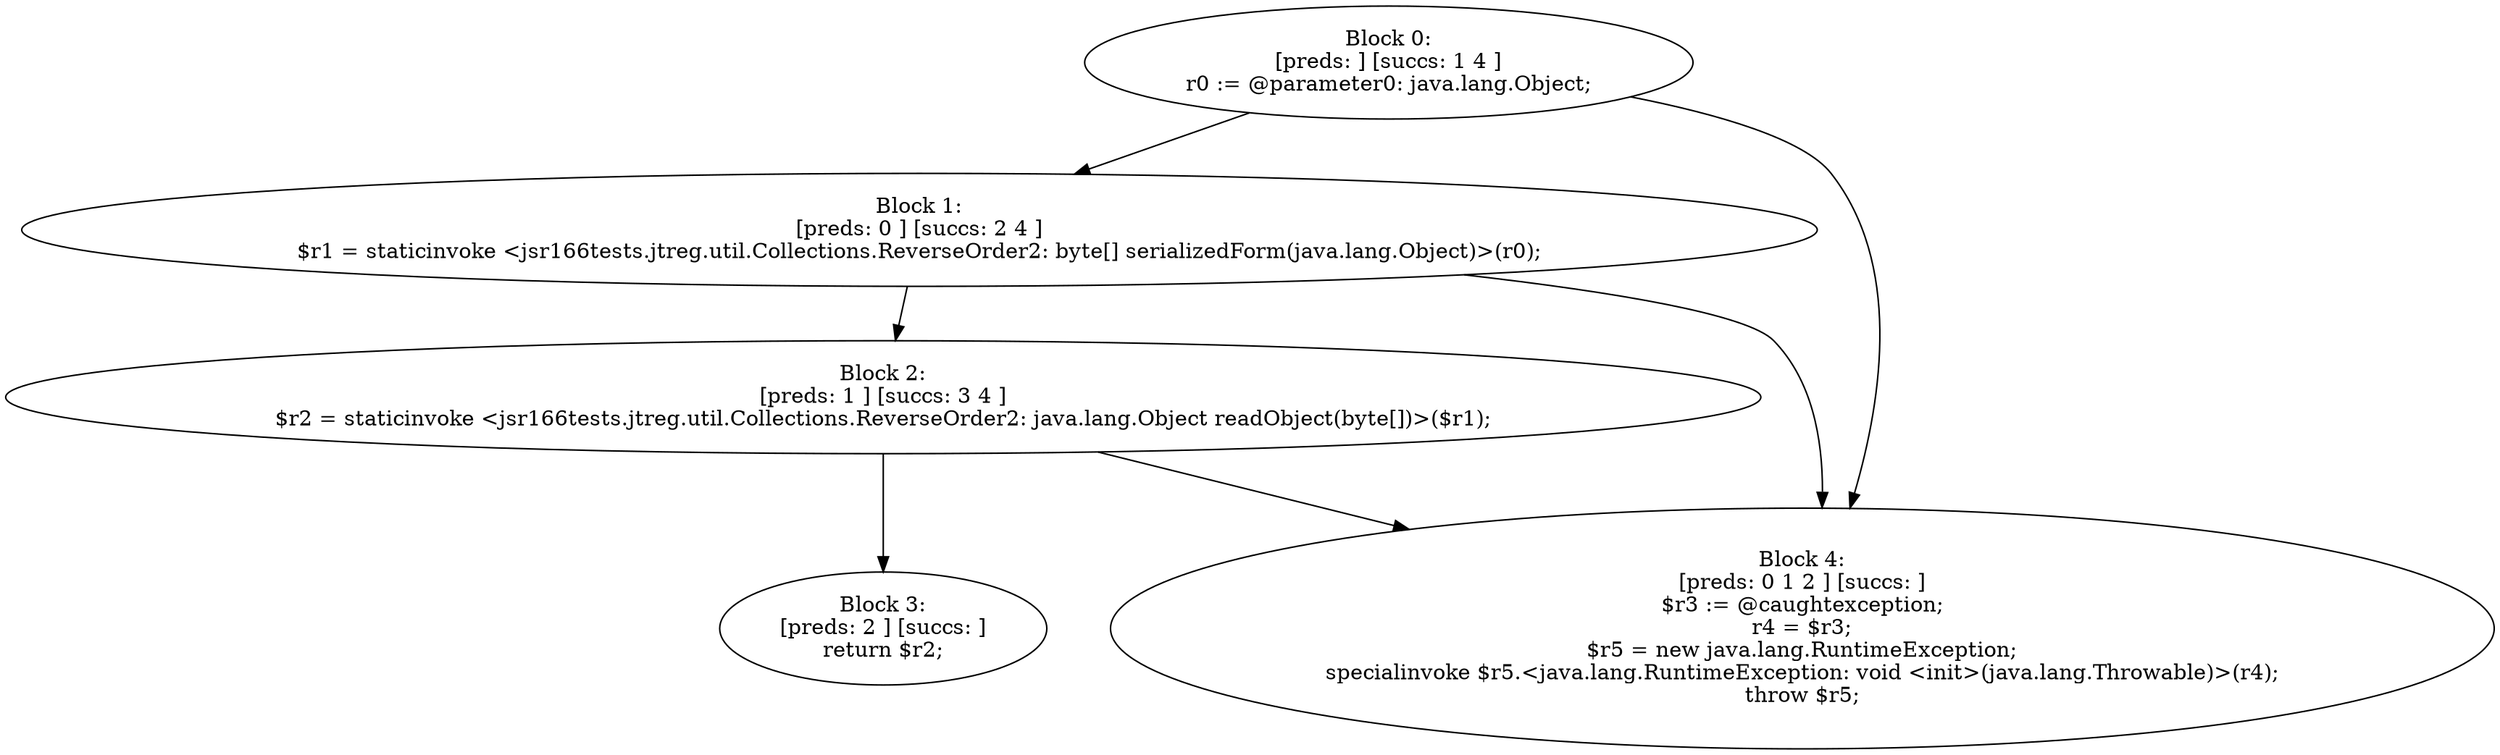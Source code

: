 digraph "unitGraph" {
    "Block 0:
[preds: ] [succs: 1 4 ]
r0 := @parameter0: java.lang.Object;
"
    "Block 1:
[preds: 0 ] [succs: 2 4 ]
$r1 = staticinvoke <jsr166tests.jtreg.util.Collections.ReverseOrder2: byte[] serializedForm(java.lang.Object)>(r0);
"
    "Block 2:
[preds: 1 ] [succs: 3 4 ]
$r2 = staticinvoke <jsr166tests.jtreg.util.Collections.ReverseOrder2: java.lang.Object readObject(byte[])>($r1);
"
    "Block 3:
[preds: 2 ] [succs: ]
return $r2;
"
    "Block 4:
[preds: 0 1 2 ] [succs: ]
$r3 := @caughtexception;
r4 = $r3;
$r5 = new java.lang.RuntimeException;
specialinvoke $r5.<java.lang.RuntimeException: void <init>(java.lang.Throwable)>(r4);
throw $r5;
"
    "Block 0:
[preds: ] [succs: 1 4 ]
r0 := @parameter0: java.lang.Object;
"->"Block 1:
[preds: 0 ] [succs: 2 4 ]
$r1 = staticinvoke <jsr166tests.jtreg.util.Collections.ReverseOrder2: byte[] serializedForm(java.lang.Object)>(r0);
";
    "Block 0:
[preds: ] [succs: 1 4 ]
r0 := @parameter0: java.lang.Object;
"->"Block 4:
[preds: 0 1 2 ] [succs: ]
$r3 := @caughtexception;
r4 = $r3;
$r5 = new java.lang.RuntimeException;
specialinvoke $r5.<java.lang.RuntimeException: void <init>(java.lang.Throwable)>(r4);
throw $r5;
";
    "Block 1:
[preds: 0 ] [succs: 2 4 ]
$r1 = staticinvoke <jsr166tests.jtreg.util.Collections.ReverseOrder2: byte[] serializedForm(java.lang.Object)>(r0);
"->"Block 2:
[preds: 1 ] [succs: 3 4 ]
$r2 = staticinvoke <jsr166tests.jtreg.util.Collections.ReverseOrder2: java.lang.Object readObject(byte[])>($r1);
";
    "Block 1:
[preds: 0 ] [succs: 2 4 ]
$r1 = staticinvoke <jsr166tests.jtreg.util.Collections.ReverseOrder2: byte[] serializedForm(java.lang.Object)>(r0);
"->"Block 4:
[preds: 0 1 2 ] [succs: ]
$r3 := @caughtexception;
r4 = $r3;
$r5 = new java.lang.RuntimeException;
specialinvoke $r5.<java.lang.RuntimeException: void <init>(java.lang.Throwable)>(r4);
throw $r5;
";
    "Block 2:
[preds: 1 ] [succs: 3 4 ]
$r2 = staticinvoke <jsr166tests.jtreg.util.Collections.ReverseOrder2: java.lang.Object readObject(byte[])>($r1);
"->"Block 3:
[preds: 2 ] [succs: ]
return $r2;
";
    "Block 2:
[preds: 1 ] [succs: 3 4 ]
$r2 = staticinvoke <jsr166tests.jtreg.util.Collections.ReverseOrder2: java.lang.Object readObject(byte[])>($r1);
"->"Block 4:
[preds: 0 1 2 ] [succs: ]
$r3 := @caughtexception;
r4 = $r3;
$r5 = new java.lang.RuntimeException;
specialinvoke $r5.<java.lang.RuntimeException: void <init>(java.lang.Throwable)>(r4);
throw $r5;
";
}
